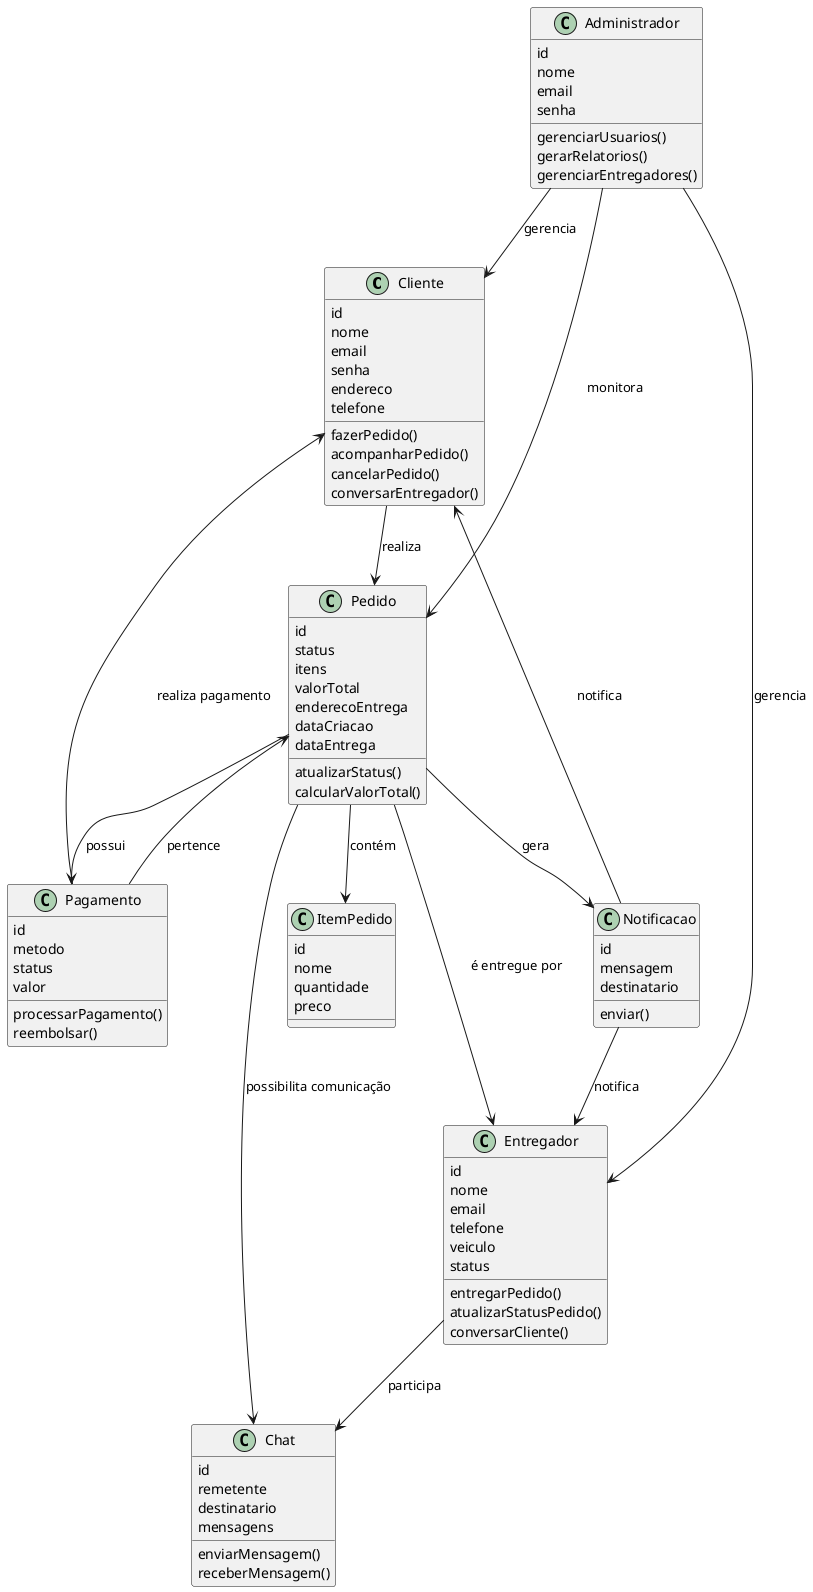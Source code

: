 @startuml
class Cliente {
    id
    nome
    email
    senha
    endereco
    telefone
    fazerPedido()
    acompanharPedido()
    cancelarPedido()
    conversarEntregador()
}

class Pedido {
    id
    status
    itens
    valorTotal
    enderecoEntrega
    dataCriacao
    dataEntrega
    atualizarStatus()
    calcularValorTotal()
}

class ItemPedido {
    id
    nome
    quantidade
    preco
}

class Entregador {
    id
    nome
    email
    telefone
    veiculo
    status
    entregarPedido()
    atualizarStatusPedido()
    conversarCliente()
}

class Administrador {
    id
    nome
    email
    senha
    gerenciarUsuarios()
    gerarRelatorios()
    gerenciarEntregadores()
}

class Notificacao {
    id
    mensagem
    destinatario
    enviar()
}

class Pagamento {
    id
    metodo
    status
    valor
    processarPagamento()
    reembolsar()
}

class Chat {
    id
    remetente
    destinatario
    mensagens
    enviarMensagem()
    receberMensagem()
}

Cliente --> Pedido : realiza
Pedido --> ItemPedido : contém
Pedido --> Entregador : é entregue por
Pedido --> Pagamento : possui
Pedido --> Notificacao : gera
Pedido --> Chat : possibilita comunicação
Entregador --> Chat : participa
Administrador --> Entregador : gerencia
Administrador --> Cliente : gerencia
Administrador --> Pedido : monitora
Notificacao --> Cliente : notifica
Notificacao --> Entregador : notifica
Pagamento --> Cliente : realiza pagamento
Pagamento --> Pedido : pertence

@enduml
